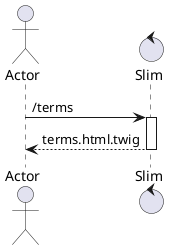 @startuml GET
actor Actor as a
control Slim as s

a -> s : /terms
activate s
s --> a : terms.html.twig
deactivate s

@enduml